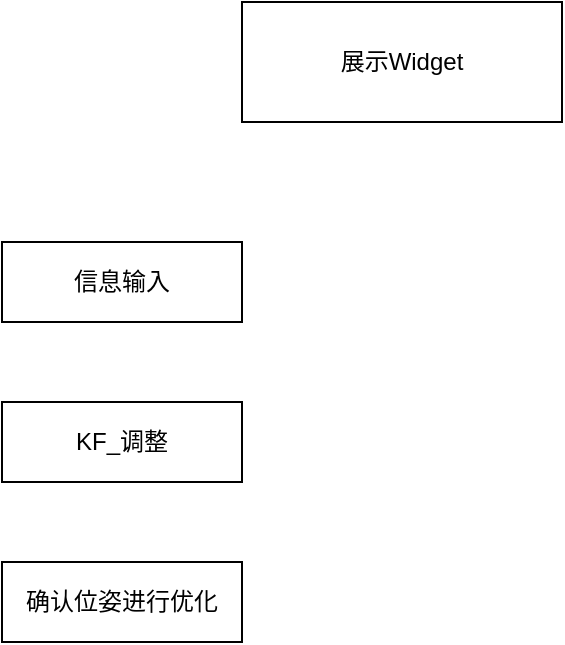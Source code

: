<mxfile>
    <diagram id="OrxmwOt8bOtSUgHOZRDY" name="第 1 页">
        <mxGraphModel dx="1309" dy="488" grid="1" gridSize="10" guides="1" tooltips="1" connect="1" arrows="1" fold="1" page="1" pageScale="1" pageWidth="827" pageHeight="1169" math="0" shadow="0">
            <root>
                <mxCell id="0"/>
                <mxCell id="1" parent="0"/>
                <mxCell id="2" value="展示Widget" style="rounded=0;whiteSpace=wrap;html=1;" vertex="1" parent="1">
                    <mxGeometry x="240" y="40" width="160" height="60" as="geometry"/>
                </mxCell>
                <mxCell id="3" value="信息输入" style="rounded=0;whiteSpace=wrap;html=1;" vertex="1" parent="1">
                    <mxGeometry x="120" y="160" width="120" height="40" as="geometry"/>
                </mxCell>
                <mxCell id="4" value="KF_调整" style="rounded=0;whiteSpace=wrap;html=1;" vertex="1" parent="1">
                    <mxGeometry x="120" y="240" width="120" height="40" as="geometry"/>
                </mxCell>
                <mxCell id="5" value="确认位姿进行优化" style="rounded=0;whiteSpace=wrap;html=1;" vertex="1" parent="1">
                    <mxGeometry x="120" y="320" width="120" height="40" as="geometry"/>
                </mxCell>
            </root>
        </mxGraphModel>
    </diagram>
</mxfile>